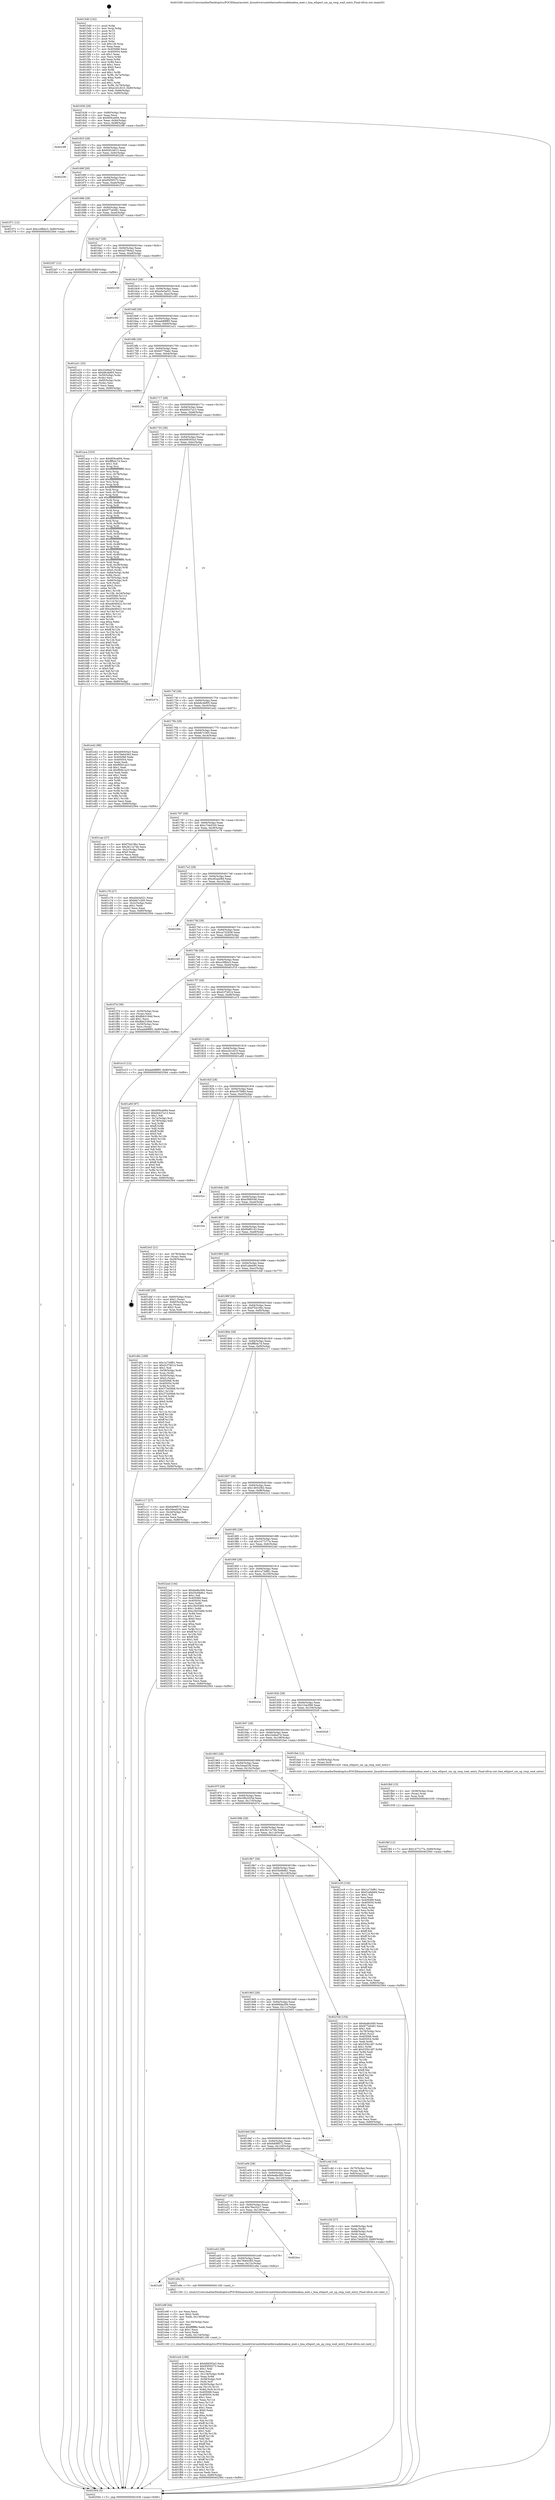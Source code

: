 digraph "0x4015d0" {
  label = "0x4015d0 (/mnt/c/Users/mathe/Desktop/tcc/POCII/binaries/extr_linuxdriversnetethernetbrocadebnabna_enet.c_bna_ethport_sm_up_resp_wait_entry_Final-ollvm.out::main(0))"
  labelloc = "t"
  node[shape=record]

  Entry [label="",width=0.3,height=0.3,shape=circle,fillcolor=black,style=filled]
  "0x401636" [label="{
     0x401636 [29]\l
     | [instrs]\l
     &nbsp;&nbsp;0x401636 \<+3\>: mov -0x80(%rbp),%eax\l
     &nbsp;&nbsp;0x401639 \<+2\>: mov %eax,%ecx\l
     &nbsp;&nbsp;0x40163b \<+6\>: sub $0x859ca694,%ecx\l
     &nbsp;&nbsp;0x401641 \<+6\>: mov %eax,-0x94(%rbp)\l
     &nbsp;&nbsp;0x401647 \<+6\>: mov %ecx,-0x98(%rbp)\l
     &nbsp;&nbsp;0x40164d \<+6\>: je 00000000004023f8 \<main+0xe28\>\l
  }"]
  "0x4023f8" [label="{
     0x4023f8\l
  }", style=dashed]
  "0x401653" [label="{
     0x401653 [28]\l
     | [instrs]\l
     &nbsp;&nbsp;0x401653 \<+5\>: jmp 0000000000401658 \<main+0x88\>\l
     &nbsp;&nbsp;0x401658 \<+6\>: mov -0x94(%rbp),%eax\l
     &nbsp;&nbsp;0x40165e \<+5\>: sub $0x9261b613,%eax\l
     &nbsp;&nbsp;0x401663 \<+6\>: mov %eax,-0x9c(%rbp)\l
     &nbsp;&nbsp;0x401669 \<+6\>: je 000000000040229c \<main+0xccc\>\l
  }"]
  Exit [label="",width=0.3,height=0.3,shape=circle,fillcolor=black,style=filled,peripheries=2]
  "0x40229c" [label="{
     0x40229c\l
  }", style=dashed]
  "0x40166f" [label="{
     0x40166f [28]\l
     | [instrs]\l
     &nbsp;&nbsp;0x40166f \<+5\>: jmp 0000000000401674 \<main+0xa4\>\l
     &nbsp;&nbsp;0x401674 \<+6\>: mov -0x94(%rbp),%eax\l
     &nbsp;&nbsp;0x40167a \<+5\>: sub $0x95f59373,%eax\l
     &nbsp;&nbsp;0x40167f \<+6\>: mov %eax,-0xa0(%rbp)\l
     &nbsp;&nbsp;0x401685 \<+6\>: je 0000000000401f71 \<main+0x9a1\>\l
  }"]
  "0x401fbf" [label="{
     0x401fbf [12]\l
     | [instrs]\l
     &nbsp;&nbsp;0x401fbf \<+7\>: movl $0x1477c77e,-0x80(%rbp)\l
     &nbsp;&nbsp;0x401fc6 \<+5\>: jmp 0000000000402564 \<main+0xf94\>\l
  }"]
  "0x401f71" [label="{
     0x401f71 [12]\l
     | [instrs]\l
     &nbsp;&nbsp;0x401f71 \<+7\>: movl $0xcc0fbbc3,-0x80(%rbp)\l
     &nbsp;&nbsp;0x401f78 \<+5\>: jmp 0000000000402564 \<main+0xf94\>\l
  }"]
  "0x40168b" [label="{
     0x40168b [28]\l
     | [instrs]\l
     &nbsp;&nbsp;0x40168b \<+5\>: jmp 0000000000401690 \<main+0xc0\>\l
     &nbsp;&nbsp;0x401690 \<+6\>: mov -0x94(%rbp),%eax\l
     &nbsp;&nbsp;0x401696 \<+5\>: sub $0x977e0481,%eax\l
     &nbsp;&nbsp;0x40169b \<+6\>: mov %eax,-0xa4(%rbp)\l
     &nbsp;&nbsp;0x4016a1 \<+6\>: je 00000000004023d7 \<main+0xe07\>\l
  }"]
  "0x401fb0" [label="{
     0x401fb0 [15]\l
     | [instrs]\l
     &nbsp;&nbsp;0x401fb0 \<+4\>: mov -0x58(%rbp),%rax\l
     &nbsp;&nbsp;0x401fb4 \<+3\>: mov (%rax),%rax\l
     &nbsp;&nbsp;0x401fb7 \<+3\>: mov %rax,%rdi\l
     &nbsp;&nbsp;0x401fba \<+5\>: call 0000000000401030 \<free@plt\>\l
     | [calls]\l
     &nbsp;&nbsp;0x401030 \{1\} (unknown)\l
  }"]
  "0x4023d7" [label="{
     0x4023d7 [12]\l
     | [instrs]\l
     &nbsp;&nbsp;0x4023d7 \<+7\>: movl $0xf0df5143,-0x80(%rbp)\l
     &nbsp;&nbsp;0x4023de \<+5\>: jmp 0000000000402564 \<main+0xf94\>\l
  }"]
  "0x4016a7" [label="{
     0x4016a7 [28]\l
     | [instrs]\l
     &nbsp;&nbsp;0x4016a7 \<+5\>: jmp 00000000004016ac \<main+0xdc\>\l
     &nbsp;&nbsp;0x4016ac \<+6\>: mov -0x94(%rbp),%eax\l
     &nbsp;&nbsp;0x4016b2 \<+5\>: sub $0xa27f44e2,%eax\l
     &nbsp;&nbsp;0x4016b7 \<+6\>: mov %eax,-0xa8(%rbp)\l
     &nbsp;&nbsp;0x4016bd \<+6\>: je 0000000000402159 \<main+0xb89\>\l
  }"]
  "0x401ecb" [label="{
     0x401ecb [166]\l
     | [instrs]\l
     &nbsp;&nbsp;0x401ecb \<+5\>: mov $0xb69305a3,%ecx\l
     &nbsp;&nbsp;0x401ed0 \<+5\>: mov $0x95f59373,%edx\l
     &nbsp;&nbsp;0x401ed5 \<+3\>: mov $0x1,%dil\l
     &nbsp;&nbsp;0x401ed8 \<+2\>: xor %esi,%esi\l
     &nbsp;&nbsp;0x401eda \<+7\>: mov -0x134(%rbp),%r8d\l
     &nbsp;&nbsp;0x401ee1 \<+4\>: imul %eax,%r8d\l
     &nbsp;&nbsp;0x401ee5 \<+4\>: mov -0x58(%rbp),%r9\l
     &nbsp;&nbsp;0x401ee9 \<+3\>: mov (%r9),%r9\l
     &nbsp;&nbsp;0x401eec \<+4\>: mov -0x50(%rbp),%r10\l
     &nbsp;&nbsp;0x401ef0 \<+3\>: movslq (%r10),%r10\l
     &nbsp;&nbsp;0x401ef3 \<+4\>: mov %r8d,(%r9,%r10,4)\l
     &nbsp;&nbsp;0x401ef7 \<+7\>: mov 0x405068,%eax\l
     &nbsp;&nbsp;0x401efe \<+8\>: mov 0x405054,%r8d\l
     &nbsp;&nbsp;0x401f06 \<+3\>: sub $0x1,%esi\l
     &nbsp;&nbsp;0x401f09 \<+3\>: mov %eax,%r11d\l
     &nbsp;&nbsp;0x401f0c \<+3\>: add %esi,%r11d\l
     &nbsp;&nbsp;0x401f0f \<+4\>: imul %r11d,%eax\l
     &nbsp;&nbsp;0x401f13 \<+3\>: and $0x1,%eax\l
     &nbsp;&nbsp;0x401f16 \<+3\>: cmp $0x0,%eax\l
     &nbsp;&nbsp;0x401f19 \<+3\>: sete %bl\l
     &nbsp;&nbsp;0x401f1c \<+4\>: cmp $0xa,%r8d\l
     &nbsp;&nbsp;0x401f20 \<+4\>: setl %r14b\l
     &nbsp;&nbsp;0x401f24 \<+3\>: mov %bl,%r15b\l
     &nbsp;&nbsp;0x401f27 \<+4\>: xor $0xff,%r15b\l
     &nbsp;&nbsp;0x401f2b \<+3\>: mov %r14b,%r12b\l
     &nbsp;&nbsp;0x401f2e \<+4\>: xor $0xff,%r12b\l
     &nbsp;&nbsp;0x401f32 \<+4\>: xor $0x1,%dil\l
     &nbsp;&nbsp;0x401f36 \<+3\>: mov %r15b,%r13b\l
     &nbsp;&nbsp;0x401f39 \<+4\>: and $0xff,%r13b\l
     &nbsp;&nbsp;0x401f3d \<+3\>: and %dil,%bl\l
     &nbsp;&nbsp;0x401f40 \<+3\>: mov %r12b,%al\l
     &nbsp;&nbsp;0x401f43 \<+2\>: and $0xff,%al\l
     &nbsp;&nbsp;0x401f45 \<+3\>: and %dil,%r14b\l
     &nbsp;&nbsp;0x401f48 \<+3\>: or %bl,%r13b\l
     &nbsp;&nbsp;0x401f4b \<+3\>: or %r14b,%al\l
     &nbsp;&nbsp;0x401f4e \<+3\>: xor %al,%r13b\l
     &nbsp;&nbsp;0x401f51 \<+3\>: or %r12b,%r15b\l
     &nbsp;&nbsp;0x401f54 \<+4\>: xor $0xff,%r15b\l
     &nbsp;&nbsp;0x401f58 \<+4\>: or $0x1,%dil\l
     &nbsp;&nbsp;0x401f5c \<+3\>: and %dil,%r15b\l
     &nbsp;&nbsp;0x401f5f \<+3\>: or %r15b,%r13b\l
     &nbsp;&nbsp;0x401f62 \<+4\>: test $0x1,%r13b\l
     &nbsp;&nbsp;0x401f66 \<+3\>: cmovne %edx,%ecx\l
     &nbsp;&nbsp;0x401f69 \<+3\>: mov %ecx,-0x80(%rbp)\l
     &nbsp;&nbsp;0x401f6c \<+5\>: jmp 0000000000402564 \<main+0xf94\>\l
  }"]
  "0x402159" [label="{
     0x402159\l
  }", style=dashed]
  "0x4016c3" [label="{
     0x4016c3 [28]\l
     | [instrs]\l
     &nbsp;&nbsp;0x4016c3 \<+5\>: jmp 00000000004016c8 \<main+0xf8\>\l
     &nbsp;&nbsp;0x4016c8 \<+6\>: mov -0x94(%rbp),%eax\l
     &nbsp;&nbsp;0x4016ce \<+5\>: sub $0xa5e3a521,%eax\l
     &nbsp;&nbsp;0x4016d3 \<+6\>: mov %eax,-0xac(%rbp)\l
     &nbsp;&nbsp;0x4016d9 \<+6\>: je 0000000000401c93 \<main+0x6c3\>\l
  }"]
  "0x401e9f" [label="{
     0x401e9f [44]\l
     | [instrs]\l
     &nbsp;&nbsp;0x401e9f \<+2\>: xor %ecx,%ecx\l
     &nbsp;&nbsp;0x401ea1 \<+5\>: mov $0x2,%edx\l
     &nbsp;&nbsp;0x401ea6 \<+6\>: mov %edx,-0x130(%rbp)\l
     &nbsp;&nbsp;0x401eac \<+1\>: cltd\l
     &nbsp;&nbsp;0x401ead \<+6\>: mov -0x130(%rbp),%esi\l
     &nbsp;&nbsp;0x401eb3 \<+2\>: idiv %esi\l
     &nbsp;&nbsp;0x401eb5 \<+6\>: imul $0xfffffffe,%edx,%edx\l
     &nbsp;&nbsp;0x401ebb \<+3\>: sub $0x1,%ecx\l
     &nbsp;&nbsp;0x401ebe \<+2\>: sub %ecx,%edx\l
     &nbsp;&nbsp;0x401ec0 \<+6\>: mov %edx,-0x134(%rbp)\l
     &nbsp;&nbsp;0x401ec6 \<+5\>: call 0000000000401160 \<next_i\>\l
     | [calls]\l
     &nbsp;&nbsp;0x401160 \{1\} (/mnt/c/Users/mathe/Desktop/tcc/POCII/binaries/extr_linuxdriversnetethernetbrocadebnabna_enet.c_bna_ethport_sm_up_resp_wait_entry_Final-ollvm.out::next_i)\l
  }"]
  "0x401c93" [label="{
     0x401c93\l
  }", style=dashed]
  "0x4016df" [label="{
     0x4016df [28]\l
     | [instrs]\l
     &nbsp;&nbsp;0x4016df \<+5\>: jmp 00000000004016e4 \<main+0x114\>\l
     &nbsp;&nbsp;0x4016e4 \<+6\>: mov -0x94(%rbp),%eax\l
     &nbsp;&nbsp;0x4016ea \<+5\>: sub $0xaab88f85,%eax\l
     &nbsp;&nbsp;0x4016ef \<+6\>: mov %eax,-0xb0(%rbp)\l
     &nbsp;&nbsp;0x4016f5 \<+6\>: je 0000000000401e21 \<main+0x851\>\l
  }"]
  "0x401a5f" [label="{
     0x401a5f\l
  }", style=dashed]
  "0x401e21" [label="{
     0x401e21 [33]\l
     | [instrs]\l
     &nbsp;&nbsp;0x401e21 \<+5\>: mov $0x22e6a47d,%eax\l
     &nbsp;&nbsp;0x401e26 \<+5\>: mov $0xb8c4bf05,%ecx\l
     &nbsp;&nbsp;0x401e2b \<+4\>: mov -0x50(%rbp),%rdx\l
     &nbsp;&nbsp;0x401e2f \<+2\>: mov (%rdx),%esi\l
     &nbsp;&nbsp;0x401e31 \<+4\>: mov -0x60(%rbp),%rdx\l
     &nbsp;&nbsp;0x401e35 \<+2\>: cmp (%rdx),%esi\l
     &nbsp;&nbsp;0x401e37 \<+3\>: cmovl %ecx,%eax\l
     &nbsp;&nbsp;0x401e3a \<+3\>: mov %eax,-0x80(%rbp)\l
     &nbsp;&nbsp;0x401e3d \<+5\>: jmp 0000000000402564 \<main+0xf94\>\l
  }"]
  "0x4016fb" [label="{
     0x4016fb [28]\l
     | [instrs]\l
     &nbsp;&nbsp;0x4016fb \<+5\>: jmp 0000000000401700 \<main+0x130\>\l
     &nbsp;&nbsp;0x401700 \<+6\>: mov -0x94(%rbp),%eax\l
     &nbsp;&nbsp;0x401706 \<+5\>: sub $0xb0776abc,%eax\l
     &nbsp;&nbsp;0x40170b \<+6\>: mov %eax,-0xb4(%rbp)\l
     &nbsp;&nbsp;0x401711 \<+6\>: je 000000000040218c \<main+0xbbc\>\l
  }"]
  "0x401e9a" [label="{
     0x401e9a [5]\l
     | [instrs]\l
     &nbsp;&nbsp;0x401e9a \<+5\>: call 0000000000401160 \<next_i\>\l
     | [calls]\l
     &nbsp;&nbsp;0x401160 \{1\} (/mnt/c/Users/mathe/Desktop/tcc/POCII/binaries/extr_linuxdriversnetethernetbrocadebnabna_enet.c_bna_ethport_sm_up_resp_wait_entry_Final-ollvm.out::next_i)\l
  }"]
  "0x40218c" [label="{
     0x40218c\l
  }", style=dashed]
  "0x401717" [label="{
     0x401717 [28]\l
     | [instrs]\l
     &nbsp;&nbsp;0x401717 \<+5\>: jmp 000000000040171c \<main+0x14c\>\l
     &nbsp;&nbsp;0x40171c \<+6\>: mov -0x94(%rbp),%eax\l
     &nbsp;&nbsp;0x401722 \<+5\>: sub $0xb6437a13,%eax\l
     &nbsp;&nbsp;0x401727 \<+6\>: mov %eax,-0xb8(%rbp)\l
     &nbsp;&nbsp;0x40172d \<+6\>: je 0000000000401aca \<main+0x4fa\>\l
  }"]
  "0x401a43" [label="{
     0x401a43 [28]\l
     | [instrs]\l
     &nbsp;&nbsp;0x401a43 \<+5\>: jmp 0000000000401a48 \<main+0x478\>\l
     &nbsp;&nbsp;0x401a48 \<+6\>: mov -0x94(%rbp),%eax\l
     &nbsp;&nbsp;0x401a4e \<+5\>: sub $0x79e64383,%eax\l
     &nbsp;&nbsp;0x401a53 \<+6\>: mov %eax,-0x12c(%rbp)\l
     &nbsp;&nbsp;0x401a59 \<+6\>: je 0000000000401e9a \<main+0x8ca\>\l
  }"]
  "0x401aca" [label="{
     0x401aca [333]\l
     | [instrs]\l
     &nbsp;&nbsp;0x401aca \<+5\>: mov $0x859ca694,%eax\l
     &nbsp;&nbsp;0x401acf \<+5\>: mov $0xfffbdc7d,%ecx\l
     &nbsp;&nbsp;0x401ad4 \<+2\>: mov $0x1,%dl\l
     &nbsp;&nbsp;0x401ad6 \<+3\>: mov %rsp,%rsi\l
     &nbsp;&nbsp;0x401ad9 \<+4\>: add $0xfffffffffffffff0,%rsi\l
     &nbsp;&nbsp;0x401add \<+3\>: mov %rsi,%rsp\l
     &nbsp;&nbsp;0x401ae0 \<+4\>: mov %rsi,-0x78(%rbp)\l
     &nbsp;&nbsp;0x401ae4 \<+3\>: mov %rsp,%rsi\l
     &nbsp;&nbsp;0x401ae7 \<+4\>: add $0xfffffffffffffff0,%rsi\l
     &nbsp;&nbsp;0x401aeb \<+3\>: mov %rsi,%rsp\l
     &nbsp;&nbsp;0x401aee \<+3\>: mov %rsp,%rdi\l
     &nbsp;&nbsp;0x401af1 \<+4\>: add $0xfffffffffffffff0,%rdi\l
     &nbsp;&nbsp;0x401af5 \<+3\>: mov %rdi,%rsp\l
     &nbsp;&nbsp;0x401af8 \<+4\>: mov %rdi,-0x70(%rbp)\l
     &nbsp;&nbsp;0x401afc \<+3\>: mov %rsp,%rdi\l
     &nbsp;&nbsp;0x401aff \<+4\>: add $0xfffffffffffffff0,%rdi\l
     &nbsp;&nbsp;0x401b03 \<+3\>: mov %rdi,%rsp\l
     &nbsp;&nbsp;0x401b06 \<+4\>: mov %rdi,-0x68(%rbp)\l
     &nbsp;&nbsp;0x401b0a \<+3\>: mov %rsp,%rdi\l
     &nbsp;&nbsp;0x401b0d \<+4\>: add $0xfffffffffffffff0,%rdi\l
     &nbsp;&nbsp;0x401b11 \<+3\>: mov %rdi,%rsp\l
     &nbsp;&nbsp;0x401b14 \<+4\>: mov %rdi,-0x60(%rbp)\l
     &nbsp;&nbsp;0x401b18 \<+3\>: mov %rsp,%rdi\l
     &nbsp;&nbsp;0x401b1b \<+4\>: add $0xfffffffffffffff0,%rdi\l
     &nbsp;&nbsp;0x401b1f \<+3\>: mov %rdi,%rsp\l
     &nbsp;&nbsp;0x401b22 \<+4\>: mov %rdi,-0x58(%rbp)\l
     &nbsp;&nbsp;0x401b26 \<+3\>: mov %rsp,%rdi\l
     &nbsp;&nbsp;0x401b29 \<+4\>: add $0xfffffffffffffff0,%rdi\l
     &nbsp;&nbsp;0x401b2d \<+3\>: mov %rdi,%rsp\l
     &nbsp;&nbsp;0x401b30 \<+4\>: mov %rdi,-0x50(%rbp)\l
     &nbsp;&nbsp;0x401b34 \<+3\>: mov %rsp,%rdi\l
     &nbsp;&nbsp;0x401b37 \<+4\>: add $0xfffffffffffffff0,%rdi\l
     &nbsp;&nbsp;0x401b3b \<+3\>: mov %rdi,%rsp\l
     &nbsp;&nbsp;0x401b3e \<+4\>: mov %rdi,-0x48(%rbp)\l
     &nbsp;&nbsp;0x401b42 \<+3\>: mov %rsp,%rdi\l
     &nbsp;&nbsp;0x401b45 \<+4\>: add $0xfffffffffffffff0,%rdi\l
     &nbsp;&nbsp;0x401b49 \<+3\>: mov %rdi,%rsp\l
     &nbsp;&nbsp;0x401b4c \<+4\>: mov %rdi,-0x40(%rbp)\l
     &nbsp;&nbsp;0x401b50 \<+3\>: mov %rsp,%rdi\l
     &nbsp;&nbsp;0x401b53 \<+4\>: add $0xfffffffffffffff0,%rdi\l
     &nbsp;&nbsp;0x401b57 \<+3\>: mov %rdi,%rsp\l
     &nbsp;&nbsp;0x401b5a \<+4\>: mov %rdi,-0x38(%rbp)\l
     &nbsp;&nbsp;0x401b5e \<+4\>: mov -0x78(%rbp),%rdi\l
     &nbsp;&nbsp;0x401b62 \<+6\>: movl $0x0,(%rdi)\l
     &nbsp;&nbsp;0x401b68 \<+7\>: mov -0x84(%rbp),%r8d\l
     &nbsp;&nbsp;0x401b6f \<+3\>: mov %r8d,(%rsi)\l
     &nbsp;&nbsp;0x401b72 \<+4\>: mov -0x70(%rbp),%rdi\l
     &nbsp;&nbsp;0x401b76 \<+7\>: mov -0x90(%rbp),%r9\l
     &nbsp;&nbsp;0x401b7d \<+3\>: mov %r9,(%rdi)\l
     &nbsp;&nbsp;0x401b80 \<+3\>: cmpl $0x2,(%rsi)\l
     &nbsp;&nbsp;0x401b83 \<+4\>: setne %r10b\l
     &nbsp;&nbsp;0x401b87 \<+4\>: and $0x1,%r10b\l
     &nbsp;&nbsp;0x401b8b \<+4\>: mov %r10b,-0x2d(%rbp)\l
     &nbsp;&nbsp;0x401b8f \<+8\>: mov 0x405068,%r11d\l
     &nbsp;&nbsp;0x401b97 \<+7\>: mov 0x405054,%ebx\l
     &nbsp;&nbsp;0x401b9e \<+3\>: mov %r11d,%r14d\l
     &nbsp;&nbsp;0x401ba1 \<+7\>: sub $0xade46422,%r14d\l
     &nbsp;&nbsp;0x401ba8 \<+4\>: sub $0x1,%r14d\l
     &nbsp;&nbsp;0x401bac \<+7\>: add $0xade46422,%r14d\l
     &nbsp;&nbsp;0x401bb3 \<+4\>: imul %r14d,%r11d\l
     &nbsp;&nbsp;0x401bb7 \<+4\>: and $0x1,%r11d\l
     &nbsp;&nbsp;0x401bbb \<+4\>: cmp $0x0,%r11d\l
     &nbsp;&nbsp;0x401bbf \<+4\>: sete %r10b\l
     &nbsp;&nbsp;0x401bc3 \<+3\>: cmp $0xa,%ebx\l
     &nbsp;&nbsp;0x401bc6 \<+4\>: setl %r15b\l
     &nbsp;&nbsp;0x401bca \<+3\>: mov %r10b,%r12b\l
     &nbsp;&nbsp;0x401bcd \<+4\>: xor $0xff,%r12b\l
     &nbsp;&nbsp;0x401bd1 \<+3\>: mov %r15b,%r13b\l
     &nbsp;&nbsp;0x401bd4 \<+4\>: xor $0xff,%r13b\l
     &nbsp;&nbsp;0x401bd8 \<+3\>: xor $0x0,%dl\l
     &nbsp;&nbsp;0x401bdb \<+3\>: mov %r12b,%sil\l
     &nbsp;&nbsp;0x401bde \<+4\>: and $0x0,%sil\l
     &nbsp;&nbsp;0x401be2 \<+3\>: and %dl,%r10b\l
     &nbsp;&nbsp;0x401be5 \<+3\>: mov %r13b,%dil\l
     &nbsp;&nbsp;0x401be8 \<+4\>: and $0x0,%dil\l
     &nbsp;&nbsp;0x401bec \<+3\>: and %dl,%r15b\l
     &nbsp;&nbsp;0x401bef \<+3\>: or %r10b,%sil\l
     &nbsp;&nbsp;0x401bf2 \<+3\>: or %r15b,%dil\l
     &nbsp;&nbsp;0x401bf5 \<+3\>: xor %dil,%sil\l
     &nbsp;&nbsp;0x401bf8 \<+3\>: or %r13b,%r12b\l
     &nbsp;&nbsp;0x401bfb \<+4\>: xor $0xff,%r12b\l
     &nbsp;&nbsp;0x401bff \<+3\>: or $0x0,%dl\l
     &nbsp;&nbsp;0x401c02 \<+3\>: and %dl,%r12b\l
     &nbsp;&nbsp;0x401c05 \<+3\>: or %r12b,%sil\l
     &nbsp;&nbsp;0x401c08 \<+4\>: test $0x1,%sil\l
     &nbsp;&nbsp;0x401c0c \<+3\>: cmovne %ecx,%eax\l
     &nbsp;&nbsp;0x401c0f \<+3\>: mov %eax,-0x80(%rbp)\l
     &nbsp;&nbsp;0x401c12 \<+5\>: jmp 0000000000402564 \<main+0xf94\>\l
  }"]
  "0x401733" [label="{
     0x401733 [28]\l
     | [instrs]\l
     &nbsp;&nbsp;0x401733 \<+5\>: jmp 0000000000401738 \<main+0x168\>\l
     &nbsp;&nbsp;0x401738 \<+6\>: mov -0x94(%rbp),%eax\l
     &nbsp;&nbsp;0x40173e \<+5\>: sub $0xb69305a3,%eax\l
     &nbsp;&nbsp;0x401743 \<+6\>: mov %eax,-0xbc(%rbp)\l
     &nbsp;&nbsp;0x401749 \<+6\>: je 0000000000402474 \<main+0xea4\>\l
  }"]
  "0x4024cc" [label="{
     0x4024cc\l
  }", style=dashed]
  "0x402474" [label="{
     0x402474\l
  }", style=dashed]
  "0x40174f" [label="{
     0x40174f [28]\l
     | [instrs]\l
     &nbsp;&nbsp;0x40174f \<+5\>: jmp 0000000000401754 \<main+0x184\>\l
     &nbsp;&nbsp;0x401754 \<+6\>: mov -0x94(%rbp),%eax\l
     &nbsp;&nbsp;0x40175a \<+5\>: sub $0xb8c4bf05,%eax\l
     &nbsp;&nbsp;0x40175f \<+6\>: mov %eax,-0xc0(%rbp)\l
     &nbsp;&nbsp;0x401765 \<+6\>: je 0000000000401e42 \<main+0x872\>\l
  }"]
  "0x401a27" [label="{
     0x401a27 [28]\l
     | [instrs]\l
     &nbsp;&nbsp;0x401a27 \<+5\>: jmp 0000000000401a2c \<main+0x45c\>\l
     &nbsp;&nbsp;0x401a2c \<+6\>: mov -0x94(%rbp),%eax\l
     &nbsp;&nbsp;0x401a32 \<+5\>: sub $0x76ec52c7,%eax\l
     &nbsp;&nbsp;0x401a37 \<+6\>: mov %eax,-0x128(%rbp)\l
     &nbsp;&nbsp;0x401a3d \<+6\>: je 00000000004024cc \<main+0xefc\>\l
  }"]
  "0x401e42" [label="{
     0x401e42 [88]\l
     | [instrs]\l
     &nbsp;&nbsp;0x401e42 \<+5\>: mov $0xb69305a3,%eax\l
     &nbsp;&nbsp;0x401e47 \<+5\>: mov $0x79e64383,%ecx\l
     &nbsp;&nbsp;0x401e4c \<+7\>: mov 0x405068,%edx\l
     &nbsp;&nbsp;0x401e53 \<+7\>: mov 0x405054,%esi\l
     &nbsp;&nbsp;0x401e5a \<+2\>: mov %edx,%edi\l
     &nbsp;&nbsp;0x401e5c \<+6\>: add $0xf60b1a23,%edi\l
     &nbsp;&nbsp;0x401e62 \<+3\>: sub $0x1,%edi\l
     &nbsp;&nbsp;0x401e65 \<+6\>: sub $0xf60b1a23,%edi\l
     &nbsp;&nbsp;0x401e6b \<+3\>: imul %edi,%edx\l
     &nbsp;&nbsp;0x401e6e \<+3\>: and $0x1,%edx\l
     &nbsp;&nbsp;0x401e71 \<+3\>: cmp $0x0,%edx\l
     &nbsp;&nbsp;0x401e74 \<+4\>: sete %r8b\l
     &nbsp;&nbsp;0x401e78 \<+3\>: cmp $0xa,%esi\l
     &nbsp;&nbsp;0x401e7b \<+4\>: setl %r9b\l
     &nbsp;&nbsp;0x401e7f \<+3\>: mov %r8b,%r10b\l
     &nbsp;&nbsp;0x401e82 \<+3\>: and %r9b,%r10b\l
     &nbsp;&nbsp;0x401e85 \<+3\>: xor %r9b,%r8b\l
     &nbsp;&nbsp;0x401e88 \<+3\>: or %r8b,%r10b\l
     &nbsp;&nbsp;0x401e8b \<+4\>: test $0x1,%r10b\l
     &nbsp;&nbsp;0x401e8f \<+3\>: cmovne %ecx,%eax\l
     &nbsp;&nbsp;0x401e92 \<+3\>: mov %eax,-0x80(%rbp)\l
     &nbsp;&nbsp;0x401e95 \<+5\>: jmp 0000000000402564 \<main+0xf94\>\l
  }"]
  "0x40176b" [label="{
     0x40176b [28]\l
     | [instrs]\l
     &nbsp;&nbsp;0x40176b \<+5\>: jmp 0000000000401770 \<main+0x1a0\>\l
     &nbsp;&nbsp;0x401770 \<+6\>: mov -0x94(%rbp),%eax\l
     &nbsp;&nbsp;0x401776 \<+5\>: sub $0xbfe7c265,%eax\l
     &nbsp;&nbsp;0x40177b \<+6\>: mov %eax,-0xc4(%rbp)\l
     &nbsp;&nbsp;0x401781 \<+6\>: je 0000000000401cae \<main+0x6de\>\l
  }"]
  "0x402553" [label="{
     0x402553\l
  }", style=dashed]
  "0x401cae" [label="{
     0x401cae [27]\l
     | [instrs]\l
     &nbsp;&nbsp;0x401cae \<+5\>: mov $0xf7b419bc,%eax\l
     &nbsp;&nbsp;0x401cb3 \<+5\>: mov $0x3b11e74b,%ecx\l
     &nbsp;&nbsp;0x401cb8 \<+3\>: mov -0x2c(%rbp),%edx\l
     &nbsp;&nbsp;0x401cbb \<+3\>: cmp $0x0,%edx\l
     &nbsp;&nbsp;0x401cbe \<+3\>: cmove %ecx,%eax\l
     &nbsp;&nbsp;0x401cc1 \<+3\>: mov %eax,-0x80(%rbp)\l
     &nbsp;&nbsp;0x401cc4 \<+5\>: jmp 0000000000402564 \<main+0xf94\>\l
  }"]
  "0x401787" [label="{
     0x401787 [28]\l
     | [instrs]\l
     &nbsp;&nbsp;0x401787 \<+5\>: jmp 000000000040178c \<main+0x1bc\>\l
     &nbsp;&nbsp;0x40178c \<+6\>: mov -0x94(%rbp),%eax\l
     &nbsp;&nbsp;0x401792 \<+5\>: sub $0xc744d320,%eax\l
     &nbsp;&nbsp;0x401797 \<+6\>: mov %eax,-0xc8(%rbp)\l
     &nbsp;&nbsp;0x40179d \<+6\>: je 0000000000401c78 \<main+0x6a8\>\l
  }"]
  "0x401d6c" [label="{
     0x401d6c [169]\l
     | [instrs]\l
     &nbsp;&nbsp;0x401d6c \<+5\>: mov $0x1a73df61,%ecx\l
     &nbsp;&nbsp;0x401d71 \<+5\>: mov $0xd1f74014,%edx\l
     &nbsp;&nbsp;0x401d76 \<+3\>: mov $0x1,%sil\l
     &nbsp;&nbsp;0x401d79 \<+4\>: mov -0x58(%rbp),%rdi\l
     &nbsp;&nbsp;0x401d7d \<+3\>: mov %rax,(%rdi)\l
     &nbsp;&nbsp;0x401d80 \<+4\>: mov -0x50(%rbp),%rax\l
     &nbsp;&nbsp;0x401d84 \<+6\>: movl $0x0,(%rax)\l
     &nbsp;&nbsp;0x401d8a \<+8\>: mov 0x405068,%r8d\l
     &nbsp;&nbsp;0x401d92 \<+8\>: mov 0x405054,%r9d\l
     &nbsp;&nbsp;0x401d9a \<+3\>: mov %r8d,%r10d\l
     &nbsp;&nbsp;0x401d9d \<+7\>: sub $0x373a56b8,%r10d\l
     &nbsp;&nbsp;0x401da4 \<+4\>: sub $0x1,%r10d\l
     &nbsp;&nbsp;0x401da8 \<+7\>: add $0x373a56b8,%r10d\l
     &nbsp;&nbsp;0x401daf \<+4\>: imul %r10d,%r8d\l
     &nbsp;&nbsp;0x401db3 \<+4\>: and $0x1,%r8d\l
     &nbsp;&nbsp;0x401db7 \<+4\>: cmp $0x0,%r8d\l
     &nbsp;&nbsp;0x401dbb \<+4\>: sete %r11b\l
     &nbsp;&nbsp;0x401dbf \<+4\>: cmp $0xa,%r9d\l
     &nbsp;&nbsp;0x401dc3 \<+3\>: setl %bl\l
     &nbsp;&nbsp;0x401dc6 \<+3\>: mov %r11b,%r14b\l
     &nbsp;&nbsp;0x401dc9 \<+4\>: xor $0xff,%r14b\l
     &nbsp;&nbsp;0x401dcd \<+3\>: mov %bl,%r15b\l
     &nbsp;&nbsp;0x401dd0 \<+4\>: xor $0xff,%r15b\l
     &nbsp;&nbsp;0x401dd4 \<+4\>: xor $0x0,%sil\l
     &nbsp;&nbsp;0x401dd8 \<+3\>: mov %r14b,%r12b\l
     &nbsp;&nbsp;0x401ddb \<+4\>: and $0x0,%r12b\l
     &nbsp;&nbsp;0x401ddf \<+3\>: and %sil,%r11b\l
     &nbsp;&nbsp;0x401de2 \<+3\>: mov %r15b,%r13b\l
     &nbsp;&nbsp;0x401de5 \<+4\>: and $0x0,%r13b\l
     &nbsp;&nbsp;0x401de9 \<+3\>: and %sil,%bl\l
     &nbsp;&nbsp;0x401dec \<+3\>: or %r11b,%r12b\l
     &nbsp;&nbsp;0x401def \<+3\>: or %bl,%r13b\l
     &nbsp;&nbsp;0x401df2 \<+3\>: xor %r13b,%r12b\l
     &nbsp;&nbsp;0x401df5 \<+3\>: or %r15b,%r14b\l
     &nbsp;&nbsp;0x401df8 \<+4\>: xor $0xff,%r14b\l
     &nbsp;&nbsp;0x401dfc \<+4\>: or $0x0,%sil\l
     &nbsp;&nbsp;0x401e00 \<+3\>: and %sil,%r14b\l
     &nbsp;&nbsp;0x401e03 \<+3\>: or %r14b,%r12b\l
     &nbsp;&nbsp;0x401e06 \<+4\>: test $0x1,%r12b\l
     &nbsp;&nbsp;0x401e0a \<+3\>: cmovne %edx,%ecx\l
     &nbsp;&nbsp;0x401e0d \<+3\>: mov %ecx,-0x80(%rbp)\l
     &nbsp;&nbsp;0x401e10 \<+5\>: jmp 0000000000402564 \<main+0xf94\>\l
  }"]
  "0x401c78" [label="{
     0x401c78 [27]\l
     | [instrs]\l
     &nbsp;&nbsp;0x401c78 \<+5\>: mov $0xa5e3a521,%eax\l
     &nbsp;&nbsp;0x401c7d \<+5\>: mov $0xbfe7c265,%ecx\l
     &nbsp;&nbsp;0x401c82 \<+3\>: mov -0x2c(%rbp),%edx\l
     &nbsp;&nbsp;0x401c85 \<+3\>: cmp $0x1,%edx\l
     &nbsp;&nbsp;0x401c88 \<+3\>: cmovl %ecx,%eax\l
     &nbsp;&nbsp;0x401c8b \<+3\>: mov %eax,-0x80(%rbp)\l
     &nbsp;&nbsp;0x401c8e \<+5\>: jmp 0000000000402564 \<main+0xf94\>\l
  }"]
  "0x4017a3" [label="{
     0x4017a3 [28]\l
     | [instrs]\l
     &nbsp;&nbsp;0x4017a3 \<+5\>: jmp 00000000004017a8 \<main+0x1d8\>\l
     &nbsp;&nbsp;0x4017a8 \<+6\>: mov -0x94(%rbp),%eax\l
     &nbsp;&nbsp;0x4017ae \<+5\>: sub $0xc82aa08d,%eax\l
     &nbsp;&nbsp;0x4017b3 \<+6\>: mov %eax,-0xcc(%rbp)\l
     &nbsp;&nbsp;0x4017b9 \<+6\>: je 0000000000402284 \<main+0xcb4\>\l
  }"]
  "0x401c5d" [label="{
     0x401c5d [27]\l
     | [instrs]\l
     &nbsp;&nbsp;0x401c5d \<+4\>: mov -0x68(%rbp),%rdi\l
     &nbsp;&nbsp;0x401c61 \<+2\>: mov %eax,(%rdi)\l
     &nbsp;&nbsp;0x401c63 \<+4\>: mov -0x68(%rbp),%rdi\l
     &nbsp;&nbsp;0x401c67 \<+2\>: mov (%rdi),%eax\l
     &nbsp;&nbsp;0x401c69 \<+3\>: mov %eax,-0x2c(%rbp)\l
     &nbsp;&nbsp;0x401c6c \<+7\>: movl $0xc744d320,-0x80(%rbp)\l
     &nbsp;&nbsp;0x401c73 \<+5\>: jmp 0000000000402564 \<main+0xf94\>\l
  }"]
  "0x402284" [label="{
     0x402284\l
  }", style=dashed]
  "0x4017bf" [label="{
     0x4017bf [28]\l
     | [instrs]\l
     &nbsp;&nbsp;0x4017bf \<+5\>: jmp 00000000004017c4 \<main+0x1f4\>\l
     &nbsp;&nbsp;0x4017c4 \<+6\>: mov -0x94(%rbp),%eax\l
     &nbsp;&nbsp;0x4017ca \<+5\>: sub $0xca742638,%eax\l
     &nbsp;&nbsp;0x4017cf \<+6\>: mov %eax,-0xd0(%rbp)\l
     &nbsp;&nbsp;0x4017d5 \<+6\>: je 0000000000402165 \<main+0xb95\>\l
  }"]
  "0x401a0b" [label="{
     0x401a0b [28]\l
     | [instrs]\l
     &nbsp;&nbsp;0x401a0b \<+5\>: jmp 0000000000401a10 \<main+0x440\>\l
     &nbsp;&nbsp;0x401a10 \<+6\>: mov -0x94(%rbp),%eax\l
     &nbsp;&nbsp;0x401a16 \<+5\>: sub $0x6edbc000,%eax\l
     &nbsp;&nbsp;0x401a1b \<+6\>: mov %eax,-0x124(%rbp)\l
     &nbsp;&nbsp;0x401a21 \<+6\>: je 0000000000402553 \<main+0xf83\>\l
  }"]
  "0x402165" [label="{
     0x402165\l
  }", style=dashed]
  "0x4017db" [label="{
     0x4017db [28]\l
     | [instrs]\l
     &nbsp;&nbsp;0x4017db \<+5\>: jmp 00000000004017e0 \<main+0x210\>\l
     &nbsp;&nbsp;0x4017e0 \<+6\>: mov -0x94(%rbp),%eax\l
     &nbsp;&nbsp;0x4017e6 \<+5\>: sub $0xcc0fbbc3,%eax\l
     &nbsp;&nbsp;0x4017eb \<+6\>: mov %eax,-0xd4(%rbp)\l
     &nbsp;&nbsp;0x4017f1 \<+6\>: je 0000000000401f7d \<main+0x9ad\>\l
  }"]
  "0x401c4d" [label="{
     0x401c4d [16]\l
     | [instrs]\l
     &nbsp;&nbsp;0x401c4d \<+4\>: mov -0x70(%rbp),%rax\l
     &nbsp;&nbsp;0x401c51 \<+3\>: mov (%rax),%rax\l
     &nbsp;&nbsp;0x401c54 \<+4\>: mov 0x8(%rax),%rdi\l
     &nbsp;&nbsp;0x401c58 \<+5\>: call 0000000000401060 \<atoi@plt\>\l
     | [calls]\l
     &nbsp;&nbsp;0x401060 \{1\} (unknown)\l
  }"]
  "0x401f7d" [label="{
     0x401f7d [39]\l
     | [instrs]\l
     &nbsp;&nbsp;0x401f7d \<+4\>: mov -0x50(%rbp),%rax\l
     &nbsp;&nbsp;0x401f81 \<+2\>: mov (%rax),%ecx\l
     &nbsp;&nbsp;0x401f83 \<+6\>: add $0x8bb3184d,%ecx\l
     &nbsp;&nbsp;0x401f89 \<+3\>: add $0x1,%ecx\l
     &nbsp;&nbsp;0x401f8c \<+6\>: sub $0x8bb3184d,%ecx\l
     &nbsp;&nbsp;0x401f92 \<+4\>: mov -0x50(%rbp),%rax\l
     &nbsp;&nbsp;0x401f96 \<+2\>: mov %ecx,(%rax)\l
     &nbsp;&nbsp;0x401f98 \<+7\>: movl $0xaab88f85,-0x80(%rbp)\l
     &nbsp;&nbsp;0x401f9f \<+5\>: jmp 0000000000402564 \<main+0xf94\>\l
  }"]
  "0x4017f7" [label="{
     0x4017f7 [28]\l
     | [instrs]\l
     &nbsp;&nbsp;0x4017f7 \<+5\>: jmp 00000000004017fc \<main+0x22c\>\l
     &nbsp;&nbsp;0x4017fc \<+6\>: mov -0x94(%rbp),%eax\l
     &nbsp;&nbsp;0x401802 \<+5\>: sub $0xd1f74014,%eax\l
     &nbsp;&nbsp;0x401807 \<+6\>: mov %eax,-0xd8(%rbp)\l
     &nbsp;&nbsp;0x40180d \<+6\>: je 0000000000401e15 \<main+0x845\>\l
  }"]
  "0x4019ef" [label="{
     0x4019ef [28]\l
     | [instrs]\l
     &nbsp;&nbsp;0x4019ef \<+5\>: jmp 00000000004019f4 \<main+0x424\>\l
     &nbsp;&nbsp;0x4019f4 \<+6\>: mov -0x94(%rbp),%eax\l
     &nbsp;&nbsp;0x4019fa \<+5\>: sub $0x6d08f572,%eax\l
     &nbsp;&nbsp;0x4019ff \<+6\>: mov %eax,-0x120(%rbp)\l
     &nbsp;&nbsp;0x401a05 \<+6\>: je 0000000000401c4d \<main+0x67d\>\l
  }"]
  "0x401e15" [label="{
     0x401e15 [12]\l
     | [instrs]\l
     &nbsp;&nbsp;0x401e15 \<+7\>: movl $0xaab88f85,-0x80(%rbp)\l
     &nbsp;&nbsp;0x401e1c \<+5\>: jmp 0000000000402564 \<main+0xf94\>\l
  }"]
  "0x401813" [label="{
     0x401813 [28]\l
     | [instrs]\l
     &nbsp;&nbsp;0x401813 \<+5\>: jmp 0000000000401818 \<main+0x248\>\l
     &nbsp;&nbsp;0x401818 \<+6\>: mov -0x94(%rbp),%eax\l
     &nbsp;&nbsp;0x40181e \<+5\>: sub $0xe2d1c610,%eax\l
     &nbsp;&nbsp;0x401823 \<+6\>: mov %eax,-0xdc(%rbp)\l
     &nbsp;&nbsp;0x401829 \<+6\>: je 0000000000401a69 \<main+0x499\>\l
  }"]
  "0x402005" [label="{
     0x402005\l
  }", style=dashed]
  "0x401a69" [label="{
     0x401a69 [97]\l
     | [instrs]\l
     &nbsp;&nbsp;0x401a69 \<+5\>: mov $0x859ca694,%eax\l
     &nbsp;&nbsp;0x401a6e \<+5\>: mov $0xb6437a13,%ecx\l
     &nbsp;&nbsp;0x401a73 \<+2\>: mov $0x1,%dl\l
     &nbsp;&nbsp;0x401a75 \<+4\>: mov -0x7a(%rbp),%sil\l
     &nbsp;&nbsp;0x401a79 \<+4\>: mov -0x79(%rbp),%dil\l
     &nbsp;&nbsp;0x401a7d \<+3\>: mov %sil,%r8b\l
     &nbsp;&nbsp;0x401a80 \<+4\>: xor $0xff,%r8b\l
     &nbsp;&nbsp;0x401a84 \<+3\>: mov %dil,%r9b\l
     &nbsp;&nbsp;0x401a87 \<+4\>: xor $0xff,%r9b\l
     &nbsp;&nbsp;0x401a8b \<+3\>: xor $0x0,%dl\l
     &nbsp;&nbsp;0x401a8e \<+3\>: mov %r8b,%r10b\l
     &nbsp;&nbsp;0x401a91 \<+4\>: and $0x0,%r10b\l
     &nbsp;&nbsp;0x401a95 \<+3\>: and %dl,%sil\l
     &nbsp;&nbsp;0x401a98 \<+3\>: mov %r9b,%r11b\l
     &nbsp;&nbsp;0x401a9b \<+4\>: and $0x0,%r11b\l
     &nbsp;&nbsp;0x401a9f \<+3\>: and %dl,%dil\l
     &nbsp;&nbsp;0x401aa2 \<+3\>: or %sil,%r10b\l
     &nbsp;&nbsp;0x401aa5 \<+3\>: or %dil,%r11b\l
     &nbsp;&nbsp;0x401aa8 \<+3\>: xor %r11b,%r10b\l
     &nbsp;&nbsp;0x401aab \<+3\>: or %r9b,%r8b\l
     &nbsp;&nbsp;0x401aae \<+4\>: xor $0xff,%r8b\l
     &nbsp;&nbsp;0x401ab2 \<+3\>: or $0x0,%dl\l
     &nbsp;&nbsp;0x401ab5 \<+3\>: and %dl,%r8b\l
     &nbsp;&nbsp;0x401ab8 \<+3\>: or %r8b,%r10b\l
     &nbsp;&nbsp;0x401abb \<+4\>: test $0x1,%r10b\l
     &nbsp;&nbsp;0x401abf \<+3\>: cmovne %ecx,%eax\l
     &nbsp;&nbsp;0x401ac2 \<+3\>: mov %eax,-0x80(%rbp)\l
     &nbsp;&nbsp;0x401ac5 \<+5\>: jmp 0000000000402564 \<main+0xf94\>\l
  }"]
  "0x40182f" [label="{
     0x40182f [28]\l
     | [instrs]\l
     &nbsp;&nbsp;0x40182f \<+5\>: jmp 0000000000401834 \<main+0x264\>\l
     &nbsp;&nbsp;0x401834 \<+6\>: mov -0x94(%rbp),%eax\l
     &nbsp;&nbsp;0x40183a \<+5\>: sub $0xe307fd84,%eax\l
     &nbsp;&nbsp;0x40183f \<+6\>: mov %eax,-0xe0(%rbp)\l
     &nbsp;&nbsp;0x401845 \<+6\>: je 000000000040252c \<main+0xf5c\>\l
  }"]
  "0x402564" [label="{
     0x402564 [5]\l
     | [instrs]\l
     &nbsp;&nbsp;0x402564 \<+5\>: jmp 0000000000401636 \<main+0x66\>\l
  }"]
  "0x4015d0" [label="{
     0x4015d0 [102]\l
     | [instrs]\l
     &nbsp;&nbsp;0x4015d0 \<+1\>: push %rbp\l
     &nbsp;&nbsp;0x4015d1 \<+3\>: mov %rsp,%rbp\l
     &nbsp;&nbsp;0x4015d4 \<+2\>: push %r15\l
     &nbsp;&nbsp;0x4015d6 \<+2\>: push %r14\l
     &nbsp;&nbsp;0x4015d8 \<+2\>: push %r13\l
     &nbsp;&nbsp;0x4015da \<+2\>: push %r12\l
     &nbsp;&nbsp;0x4015dc \<+1\>: push %rbx\l
     &nbsp;&nbsp;0x4015dd \<+7\>: sub $0x128,%rsp\l
     &nbsp;&nbsp;0x4015e4 \<+2\>: xor %eax,%eax\l
     &nbsp;&nbsp;0x4015e6 \<+7\>: mov 0x405068,%ecx\l
     &nbsp;&nbsp;0x4015ed \<+7\>: mov 0x405054,%edx\l
     &nbsp;&nbsp;0x4015f4 \<+3\>: sub $0x1,%eax\l
     &nbsp;&nbsp;0x4015f7 \<+3\>: mov %ecx,%r8d\l
     &nbsp;&nbsp;0x4015fa \<+3\>: add %eax,%r8d\l
     &nbsp;&nbsp;0x4015fd \<+4\>: imul %r8d,%ecx\l
     &nbsp;&nbsp;0x401601 \<+3\>: and $0x1,%ecx\l
     &nbsp;&nbsp;0x401604 \<+3\>: cmp $0x0,%ecx\l
     &nbsp;&nbsp;0x401607 \<+4\>: sete %r9b\l
     &nbsp;&nbsp;0x40160b \<+4\>: and $0x1,%r9b\l
     &nbsp;&nbsp;0x40160f \<+4\>: mov %r9b,-0x7a(%rbp)\l
     &nbsp;&nbsp;0x401613 \<+3\>: cmp $0xa,%edx\l
     &nbsp;&nbsp;0x401616 \<+4\>: setl %r9b\l
     &nbsp;&nbsp;0x40161a \<+4\>: and $0x1,%r9b\l
     &nbsp;&nbsp;0x40161e \<+4\>: mov %r9b,-0x79(%rbp)\l
     &nbsp;&nbsp;0x401622 \<+7\>: movl $0xe2d1c610,-0x80(%rbp)\l
     &nbsp;&nbsp;0x401629 \<+6\>: mov %edi,-0x84(%rbp)\l
     &nbsp;&nbsp;0x40162f \<+7\>: mov %rsi,-0x90(%rbp)\l
  }"]
  "0x4019d3" [label="{
     0x4019d3 [28]\l
     | [instrs]\l
     &nbsp;&nbsp;0x4019d3 \<+5\>: jmp 00000000004019d8 \<main+0x408\>\l
     &nbsp;&nbsp;0x4019d8 \<+6\>: mov -0x94(%rbp),%eax\l
     &nbsp;&nbsp;0x4019de \<+5\>: sub $0x666da30b,%eax\l
     &nbsp;&nbsp;0x4019e3 \<+6\>: mov %eax,-0x11c(%rbp)\l
     &nbsp;&nbsp;0x4019e9 \<+6\>: je 0000000000402005 \<main+0xa35\>\l
  }"]
  "0x40233d" [label="{
     0x40233d [154]\l
     | [instrs]\l
     &nbsp;&nbsp;0x40233d \<+5\>: mov $0x6edbc000,%eax\l
     &nbsp;&nbsp;0x402342 \<+5\>: mov $0x977e0481,%ecx\l
     &nbsp;&nbsp;0x402347 \<+2\>: mov $0x1,%dl\l
     &nbsp;&nbsp;0x402349 \<+4\>: mov -0x78(%rbp),%rsi\l
     &nbsp;&nbsp;0x40234d \<+6\>: movl $0x0,(%rsi)\l
     &nbsp;&nbsp;0x402353 \<+7\>: mov 0x405068,%edi\l
     &nbsp;&nbsp;0x40235a \<+8\>: mov 0x405054,%r8d\l
     &nbsp;&nbsp;0x402362 \<+3\>: mov %edi,%r9d\l
     &nbsp;&nbsp;0x402365 \<+7\>: sub $0x535b1df7,%r9d\l
     &nbsp;&nbsp;0x40236c \<+4\>: sub $0x1,%r9d\l
     &nbsp;&nbsp;0x402370 \<+7\>: add $0x535b1df7,%r9d\l
     &nbsp;&nbsp;0x402377 \<+4\>: imul %r9d,%edi\l
     &nbsp;&nbsp;0x40237b \<+3\>: and $0x1,%edi\l
     &nbsp;&nbsp;0x40237e \<+3\>: cmp $0x0,%edi\l
     &nbsp;&nbsp;0x402381 \<+4\>: sete %r10b\l
     &nbsp;&nbsp;0x402385 \<+4\>: cmp $0xa,%r8d\l
     &nbsp;&nbsp;0x402389 \<+4\>: setl %r11b\l
     &nbsp;&nbsp;0x40238d \<+3\>: mov %r10b,%bl\l
     &nbsp;&nbsp;0x402390 \<+3\>: xor $0xff,%bl\l
     &nbsp;&nbsp;0x402393 \<+3\>: mov %r11b,%r14b\l
     &nbsp;&nbsp;0x402396 \<+4\>: xor $0xff,%r14b\l
     &nbsp;&nbsp;0x40239a \<+3\>: xor $0x1,%dl\l
     &nbsp;&nbsp;0x40239d \<+3\>: mov %bl,%r15b\l
     &nbsp;&nbsp;0x4023a0 \<+4\>: and $0xff,%r15b\l
     &nbsp;&nbsp;0x4023a4 \<+3\>: and %dl,%r10b\l
     &nbsp;&nbsp;0x4023a7 \<+3\>: mov %r14b,%r12b\l
     &nbsp;&nbsp;0x4023aa \<+4\>: and $0xff,%r12b\l
     &nbsp;&nbsp;0x4023ae \<+3\>: and %dl,%r11b\l
     &nbsp;&nbsp;0x4023b1 \<+3\>: or %r10b,%r15b\l
     &nbsp;&nbsp;0x4023b4 \<+3\>: or %r11b,%r12b\l
     &nbsp;&nbsp;0x4023b7 \<+3\>: xor %r12b,%r15b\l
     &nbsp;&nbsp;0x4023ba \<+3\>: or %r14b,%bl\l
     &nbsp;&nbsp;0x4023bd \<+3\>: xor $0xff,%bl\l
     &nbsp;&nbsp;0x4023c0 \<+3\>: or $0x1,%dl\l
     &nbsp;&nbsp;0x4023c3 \<+2\>: and %dl,%bl\l
     &nbsp;&nbsp;0x4023c5 \<+3\>: or %bl,%r15b\l
     &nbsp;&nbsp;0x4023c8 \<+4\>: test $0x1,%r15b\l
     &nbsp;&nbsp;0x4023cc \<+3\>: cmovne %ecx,%eax\l
     &nbsp;&nbsp;0x4023cf \<+3\>: mov %eax,-0x80(%rbp)\l
     &nbsp;&nbsp;0x4023d2 \<+5\>: jmp 0000000000402564 \<main+0xf94\>\l
  }"]
  "0x40252c" [label="{
     0x40252c\l
  }", style=dashed]
  "0x40184b" [label="{
     0x40184b [28]\l
     | [instrs]\l
     &nbsp;&nbsp;0x40184b \<+5\>: jmp 0000000000401850 \<main+0x280\>\l
     &nbsp;&nbsp;0x401850 \<+6\>: mov -0x94(%rbp),%eax\l
     &nbsp;&nbsp;0x401856 \<+5\>: sub $0xe56f0546,%eax\l
     &nbsp;&nbsp;0x40185b \<+6\>: mov %eax,-0xe4(%rbp)\l
     &nbsp;&nbsp;0x401861 \<+6\>: je 0000000000401fcb \<main+0x9fb\>\l
  }"]
  "0x4019b7" [label="{
     0x4019b7 [28]\l
     | [instrs]\l
     &nbsp;&nbsp;0x4019b7 \<+5\>: jmp 00000000004019bc \<main+0x3ec\>\l
     &nbsp;&nbsp;0x4019bc \<+6\>: mov -0x94(%rbp),%eax\l
     &nbsp;&nbsp;0x4019c2 \<+5\>: sub $0x55e0b6b1,%eax\l
     &nbsp;&nbsp;0x4019c7 \<+6\>: mov %eax,-0x118(%rbp)\l
     &nbsp;&nbsp;0x4019cd \<+6\>: je 000000000040233d \<main+0xd6d\>\l
  }"]
  "0x401fcb" [label="{
     0x401fcb\l
  }", style=dashed]
  "0x401867" [label="{
     0x401867 [28]\l
     | [instrs]\l
     &nbsp;&nbsp;0x401867 \<+5\>: jmp 000000000040186c \<main+0x29c\>\l
     &nbsp;&nbsp;0x40186c \<+6\>: mov -0x94(%rbp),%eax\l
     &nbsp;&nbsp;0x401872 \<+5\>: sub $0xf0df5143,%eax\l
     &nbsp;&nbsp;0x401877 \<+6\>: mov %eax,-0xe8(%rbp)\l
     &nbsp;&nbsp;0x40187d \<+6\>: je 00000000004023e3 \<main+0xe13\>\l
  }"]
  "0x401cc9" [label="{
     0x401cc9 [134]\l
     | [instrs]\l
     &nbsp;&nbsp;0x401cc9 \<+5\>: mov $0x1a73df61,%eax\l
     &nbsp;&nbsp;0x401cce \<+5\>: mov $0xf1a8eb94,%ecx\l
     &nbsp;&nbsp;0x401cd3 \<+2\>: mov $0x1,%dl\l
     &nbsp;&nbsp;0x401cd5 \<+2\>: xor %esi,%esi\l
     &nbsp;&nbsp;0x401cd7 \<+7\>: mov 0x405068,%edi\l
     &nbsp;&nbsp;0x401cde \<+8\>: mov 0x405054,%r8d\l
     &nbsp;&nbsp;0x401ce6 \<+3\>: sub $0x1,%esi\l
     &nbsp;&nbsp;0x401ce9 \<+3\>: mov %edi,%r9d\l
     &nbsp;&nbsp;0x401cec \<+3\>: add %esi,%r9d\l
     &nbsp;&nbsp;0x401cef \<+4\>: imul %r9d,%edi\l
     &nbsp;&nbsp;0x401cf3 \<+3\>: and $0x1,%edi\l
     &nbsp;&nbsp;0x401cf6 \<+3\>: cmp $0x0,%edi\l
     &nbsp;&nbsp;0x401cf9 \<+4\>: sete %r10b\l
     &nbsp;&nbsp;0x401cfd \<+4\>: cmp $0xa,%r8d\l
     &nbsp;&nbsp;0x401d01 \<+4\>: setl %r11b\l
     &nbsp;&nbsp;0x401d05 \<+3\>: mov %r10b,%bl\l
     &nbsp;&nbsp;0x401d08 \<+3\>: xor $0xff,%bl\l
     &nbsp;&nbsp;0x401d0b \<+3\>: mov %r11b,%r14b\l
     &nbsp;&nbsp;0x401d0e \<+4\>: xor $0xff,%r14b\l
     &nbsp;&nbsp;0x401d12 \<+3\>: xor $0x1,%dl\l
     &nbsp;&nbsp;0x401d15 \<+3\>: mov %bl,%r15b\l
     &nbsp;&nbsp;0x401d18 \<+4\>: and $0xff,%r15b\l
     &nbsp;&nbsp;0x401d1c \<+3\>: and %dl,%r10b\l
     &nbsp;&nbsp;0x401d1f \<+3\>: mov %r14b,%r12b\l
     &nbsp;&nbsp;0x401d22 \<+4\>: and $0xff,%r12b\l
     &nbsp;&nbsp;0x401d26 \<+3\>: and %dl,%r11b\l
     &nbsp;&nbsp;0x401d29 \<+3\>: or %r10b,%r15b\l
     &nbsp;&nbsp;0x401d2c \<+3\>: or %r11b,%r12b\l
     &nbsp;&nbsp;0x401d2f \<+3\>: xor %r12b,%r15b\l
     &nbsp;&nbsp;0x401d32 \<+3\>: or %r14b,%bl\l
     &nbsp;&nbsp;0x401d35 \<+3\>: xor $0xff,%bl\l
     &nbsp;&nbsp;0x401d38 \<+3\>: or $0x1,%dl\l
     &nbsp;&nbsp;0x401d3b \<+2\>: and %dl,%bl\l
     &nbsp;&nbsp;0x401d3d \<+3\>: or %bl,%r15b\l
     &nbsp;&nbsp;0x401d40 \<+4\>: test $0x1,%r15b\l
     &nbsp;&nbsp;0x401d44 \<+3\>: cmovne %ecx,%eax\l
     &nbsp;&nbsp;0x401d47 \<+3\>: mov %eax,-0x80(%rbp)\l
     &nbsp;&nbsp;0x401d4a \<+5\>: jmp 0000000000402564 \<main+0xf94\>\l
  }"]
  "0x4023e3" [label="{
     0x4023e3 [21]\l
     | [instrs]\l
     &nbsp;&nbsp;0x4023e3 \<+4\>: mov -0x78(%rbp),%rax\l
     &nbsp;&nbsp;0x4023e7 \<+2\>: mov (%rax),%eax\l
     &nbsp;&nbsp;0x4023e9 \<+4\>: lea -0x28(%rbp),%rsp\l
     &nbsp;&nbsp;0x4023ed \<+1\>: pop %rbx\l
     &nbsp;&nbsp;0x4023ee \<+2\>: pop %r12\l
     &nbsp;&nbsp;0x4023f0 \<+2\>: pop %r13\l
     &nbsp;&nbsp;0x4023f2 \<+2\>: pop %r14\l
     &nbsp;&nbsp;0x4023f4 \<+2\>: pop %r15\l
     &nbsp;&nbsp;0x4023f6 \<+1\>: pop %rbp\l
     &nbsp;&nbsp;0x4023f7 \<+1\>: ret\l
  }"]
  "0x401883" [label="{
     0x401883 [28]\l
     | [instrs]\l
     &nbsp;&nbsp;0x401883 \<+5\>: jmp 0000000000401888 \<main+0x2b8\>\l
     &nbsp;&nbsp;0x401888 \<+6\>: mov -0x94(%rbp),%eax\l
     &nbsp;&nbsp;0x40188e \<+5\>: sub $0xf1a8eb94,%eax\l
     &nbsp;&nbsp;0x401893 \<+6\>: mov %eax,-0xec(%rbp)\l
     &nbsp;&nbsp;0x401899 \<+6\>: je 0000000000401d4f \<main+0x77f\>\l
  }"]
  "0x40199b" [label="{
     0x40199b [28]\l
     | [instrs]\l
     &nbsp;&nbsp;0x40199b \<+5\>: jmp 00000000004019a0 \<main+0x3d0\>\l
     &nbsp;&nbsp;0x4019a0 \<+6\>: mov -0x94(%rbp),%eax\l
     &nbsp;&nbsp;0x4019a6 \<+5\>: sub $0x3b11e74b,%eax\l
     &nbsp;&nbsp;0x4019ab \<+6\>: mov %eax,-0x114(%rbp)\l
     &nbsp;&nbsp;0x4019b1 \<+6\>: je 0000000000401cc9 \<main+0x6f9\>\l
  }"]
  "0x401d4f" [label="{
     0x401d4f [29]\l
     | [instrs]\l
     &nbsp;&nbsp;0x401d4f \<+4\>: mov -0x60(%rbp),%rax\l
     &nbsp;&nbsp;0x401d53 \<+6\>: movl $0x1,(%rax)\l
     &nbsp;&nbsp;0x401d59 \<+4\>: mov -0x60(%rbp),%rax\l
     &nbsp;&nbsp;0x401d5d \<+3\>: movslq (%rax),%rax\l
     &nbsp;&nbsp;0x401d60 \<+4\>: shl $0x2,%rax\l
     &nbsp;&nbsp;0x401d64 \<+3\>: mov %rax,%rdi\l
     &nbsp;&nbsp;0x401d67 \<+5\>: call 0000000000401050 \<malloc@plt\>\l
     | [calls]\l
     &nbsp;&nbsp;0x401050 \{1\} (unknown)\l
  }"]
  "0x40189f" [label="{
     0x40189f [28]\l
     | [instrs]\l
     &nbsp;&nbsp;0x40189f \<+5\>: jmp 00000000004018a4 \<main+0x2d4\>\l
     &nbsp;&nbsp;0x4018a4 \<+6\>: mov -0x94(%rbp),%eax\l
     &nbsp;&nbsp;0x4018aa \<+5\>: sub $0xf7b419bc,%eax\l
     &nbsp;&nbsp;0x4018af \<+6\>: mov %eax,-0xf0(%rbp)\l
     &nbsp;&nbsp;0x4018b5 \<+6\>: je 0000000000402290 \<main+0xcc0\>\l
  }"]
  "0x40207e" [label="{
     0x40207e\l
  }", style=dashed]
  "0x402290" [label="{
     0x402290\l
  }", style=dashed]
  "0x4018bb" [label="{
     0x4018bb [28]\l
     | [instrs]\l
     &nbsp;&nbsp;0x4018bb \<+5\>: jmp 00000000004018c0 \<main+0x2f0\>\l
     &nbsp;&nbsp;0x4018c0 \<+6\>: mov -0x94(%rbp),%eax\l
     &nbsp;&nbsp;0x4018c6 \<+5\>: sub $0xfffbdc7d,%eax\l
     &nbsp;&nbsp;0x4018cb \<+6\>: mov %eax,-0xf4(%rbp)\l
     &nbsp;&nbsp;0x4018d1 \<+6\>: je 0000000000401c17 \<main+0x647\>\l
  }"]
  "0x40197f" [label="{
     0x40197f [28]\l
     | [instrs]\l
     &nbsp;&nbsp;0x40197f \<+5\>: jmp 0000000000401984 \<main+0x3b4\>\l
     &nbsp;&nbsp;0x401984 \<+6\>: mov -0x94(%rbp),%eax\l
     &nbsp;&nbsp;0x40198a \<+5\>: sub $0x39b2025d,%eax\l
     &nbsp;&nbsp;0x40198f \<+6\>: mov %eax,-0x110(%rbp)\l
     &nbsp;&nbsp;0x401995 \<+6\>: je 000000000040207e \<main+0xaae\>\l
  }"]
  "0x401c17" [label="{
     0x401c17 [27]\l
     | [instrs]\l
     &nbsp;&nbsp;0x401c17 \<+5\>: mov $0x6d08f572,%eax\l
     &nbsp;&nbsp;0x401c1c \<+5\>: mov $0x34ead1fd,%ecx\l
     &nbsp;&nbsp;0x401c21 \<+3\>: mov -0x2d(%rbp),%dl\l
     &nbsp;&nbsp;0x401c24 \<+3\>: test $0x1,%dl\l
     &nbsp;&nbsp;0x401c27 \<+3\>: cmovne %ecx,%eax\l
     &nbsp;&nbsp;0x401c2a \<+3\>: mov %eax,-0x80(%rbp)\l
     &nbsp;&nbsp;0x401c2d \<+5\>: jmp 0000000000402564 \<main+0xf94\>\l
  }"]
  "0x4018d7" [label="{
     0x4018d7 [28]\l
     | [instrs]\l
     &nbsp;&nbsp;0x4018d7 \<+5\>: jmp 00000000004018dc \<main+0x30c\>\l
     &nbsp;&nbsp;0x4018dc \<+6\>: mov -0x94(%rbp),%eax\l
     &nbsp;&nbsp;0x4018e2 \<+5\>: sub $0x14654362,%eax\l
     &nbsp;&nbsp;0x4018e7 \<+6\>: mov %eax,-0xf8(%rbp)\l
     &nbsp;&nbsp;0x4018ed \<+6\>: je 0000000000402212 \<main+0xc42\>\l
  }"]
  "0x401c32" [label="{
     0x401c32\l
  }", style=dashed]
  "0x402212" [label="{
     0x402212\l
  }", style=dashed]
  "0x4018f3" [label="{
     0x4018f3 [28]\l
     | [instrs]\l
     &nbsp;&nbsp;0x4018f3 \<+5\>: jmp 00000000004018f8 \<main+0x328\>\l
     &nbsp;&nbsp;0x4018f8 \<+6\>: mov -0x94(%rbp),%eax\l
     &nbsp;&nbsp;0x4018fe \<+5\>: sub $0x1477c77e,%eax\l
     &nbsp;&nbsp;0x401903 \<+6\>: mov %eax,-0xfc(%rbp)\l
     &nbsp;&nbsp;0x401909 \<+6\>: je 00000000004022ad \<main+0xcdd\>\l
  }"]
  "0x401963" [label="{
     0x401963 [28]\l
     | [instrs]\l
     &nbsp;&nbsp;0x401963 \<+5\>: jmp 0000000000401968 \<main+0x398\>\l
     &nbsp;&nbsp;0x401968 \<+6\>: mov -0x94(%rbp),%eax\l
     &nbsp;&nbsp;0x40196e \<+5\>: sub $0x34ead1fd,%eax\l
     &nbsp;&nbsp;0x401973 \<+6\>: mov %eax,-0x10c(%rbp)\l
     &nbsp;&nbsp;0x401979 \<+6\>: je 0000000000401c32 \<main+0x662\>\l
  }"]
  "0x4022ad" [label="{
     0x4022ad [144]\l
     | [instrs]\l
     &nbsp;&nbsp;0x4022ad \<+5\>: mov $0x6edbc000,%eax\l
     &nbsp;&nbsp;0x4022b2 \<+5\>: mov $0x55e0b6b1,%ecx\l
     &nbsp;&nbsp;0x4022b7 \<+2\>: mov $0x1,%dl\l
     &nbsp;&nbsp;0x4022b9 \<+7\>: mov 0x405068,%esi\l
     &nbsp;&nbsp;0x4022c0 \<+7\>: mov 0x405054,%edi\l
     &nbsp;&nbsp;0x4022c7 \<+3\>: mov %esi,%r8d\l
     &nbsp;&nbsp;0x4022ca \<+7\>: sub $0xc3b5546b,%r8d\l
     &nbsp;&nbsp;0x4022d1 \<+4\>: sub $0x1,%r8d\l
     &nbsp;&nbsp;0x4022d5 \<+7\>: add $0xc3b5546b,%r8d\l
     &nbsp;&nbsp;0x4022dc \<+4\>: imul %r8d,%esi\l
     &nbsp;&nbsp;0x4022e0 \<+3\>: and $0x1,%esi\l
     &nbsp;&nbsp;0x4022e3 \<+3\>: cmp $0x0,%esi\l
     &nbsp;&nbsp;0x4022e6 \<+4\>: sete %r9b\l
     &nbsp;&nbsp;0x4022ea \<+3\>: cmp $0xa,%edi\l
     &nbsp;&nbsp;0x4022ed \<+4\>: setl %r10b\l
     &nbsp;&nbsp;0x4022f1 \<+3\>: mov %r9b,%r11b\l
     &nbsp;&nbsp;0x4022f4 \<+4\>: xor $0xff,%r11b\l
     &nbsp;&nbsp;0x4022f8 \<+3\>: mov %r10b,%bl\l
     &nbsp;&nbsp;0x4022fb \<+3\>: xor $0xff,%bl\l
     &nbsp;&nbsp;0x4022fe \<+3\>: xor $0x1,%dl\l
     &nbsp;&nbsp;0x402301 \<+3\>: mov %r11b,%r14b\l
     &nbsp;&nbsp;0x402304 \<+4\>: and $0xff,%r14b\l
     &nbsp;&nbsp;0x402308 \<+3\>: and %dl,%r9b\l
     &nbsp;&nbsp;0x40230b \<+3\>: mov %bl,%r15b\l
     &nbsp;&nbsp;0x40230e \<+4\>: and $0xff,%r15b\l
     &nbsp;&nbsp;0x402312 \<+3\>: and %dl,%r10b\l
     &nbsp;&nbsp;0x402315 \<+3\>: or %r9b,%r14b\l
     &nbsp;&nbsp;0x402318 \<+3\>: or %r10b,%r15b\l
     &nbsp;&nbsp;0x40231b \<+3\>: xor %r15b,%r14b\l
     &nbsp;&nbsp;0x40231e \<+3\>: or %bl,%r11b\l
     &nbsp;&nbsp;0x402321 \<+4\>: xor $0xff,%r11b\l
     &nbsp;&nbsp;0x402325 \<+3\>: or $0x1,%dl\l
     &nbsp;&nbsp;0x402328 \<+3\>: and %dl,%r11b\l
     &nbsp;&nbsp;0x40232b \<+3\>: or %r11b,%r14b\l
     &nbsp;&nbsp;0x40232e \<+4\>: test $0x1,%r14b\l
     &nbsp;&nbsp;0x402332 \<+3\>: cmovne %ecx,%eax\l
     &nbsp;&nbsp;0x402335 \<+3\>: mov %eax,-0x80(%rbp)\l
     &nbsp;&nbsp;0x402338 \<+5\>: jmp 0000000000402564 \<main+0xf94\>\l
  }"]
  "0x40190f" [label="{
     0x40190f [28]\l
     | [instrs]\l
     &nbsp;&nbsp;0x40190f \<+5\>: jmp 0000000000401914 \<main+0x344\>\l
     &nbsp;&nbsp;0x401914 \<+6\>: mov -0x94(%rbp),%eax\l
     &nbsp;&nbsp;0x40191a \<+5\>: sub $0x1a73df61,%eax\l
     &nbsp;&nbsp;0x40191f \<+6\>: mov %eax,-0x100(%rbp)\l
     &nbsp;&nbsp;0x401925 \<+6\>: je 000000000040243a \<main+0xe6a\>\l
  }"]
  "0x401fa4" [label="{
     0x401fa4 [12]\l
     | [instrs]\l
     &nbsp;&nbsp;0x401fa4 \<+4\>: mov -0x58(%rbp),%rax\l
     &nbsp;&nbsp;0x401fa8 \<+3\>: mov (%rax),%rdi\l
     &nbsp;&nbsp;0x401fab \<+5\>: call 0000000000401420 \<bna_ethport_sm_up_resp_wait_entry\>\l
     | [calls]\l
     &nbsp;&nbsp;0x401420 \{1\} (/mnt/c/Users/mathe/Desktop/tcc/POCII/binaries/extr_linuxdriversnetethernetbrocadebnabna_enet.c_bna_ethport_sm_up_resp_wait_entry_Final-ollvm.out::bna_ethport_sm_up_resp_wait_entry)\l
  }"]
  "0x40243a" [label="{
     0x40243a\l
  }", style=dashed]
  "0x40192b" [label="{
     0x40192b [28]\l
     | [instrs]\l
     &nbsp;&nbsp;0x40192b \<+5\>: jmp 0000000000401930 \<main+0x360\>\l
     &nbsp;&nbsp;0x401930 \<+6\>: mov -0x94(%rbp),%eax\l
     &nbsp;&nbsp;0x401936 \<+5\>: sub $0x21ba3f46,%eax\l
     &nbsp;&nbsp;0x40193b \<+6\>: mov %eax,-0x104(%rbp)\l
     &nbsp;&nbsp;0x401941 \<+6\>: je 0000000000402026 \<main+0xa56\>\l
  }"]
  "0x401947" [label="{
     0x401947 [28]\l
     | [instrs]\l
     &nbsp;&nbsp;0x401947 \<+5\>: jmp 000000000040194c \<main+0x37c\>\l
     &nbsp;&nbsp;0x40194c \<+6\>: mov -0x94(%rbp),%eax\l
     &nbsp;&nbsp;0x401952 \<+5\>: sub $0x22e6a47d,%eax\l
     &nbsp;&nbsp;0x401957 \<+6\>: mov %eax,-0x108(%rbp)\l
     &nbsp;&nbsp;0x40195d \<+6\>: je 0000000000401fa4 \<main+0x9d4\>\l
  }"]
  "0x402026" [label="{
     0x402026\l
  }", style=dashed]
  Entry -> "0x4015d0" [label=" 1"]
  "0x401636" -> "0x4023f8" [label=" 0"]
  "0x401636" -> "0x401653" [label=" 20"]
  "0x4023e3" -> Exit [label=" 1"]
  "0x401653" -> "0x40229c" [label=" 0"]
  "0x401653" -> "0x40166f" [label=" 20"]
  "0x4023d7" -> "0x402564" [label=" 1"]
  "0x40166f" -> "0x401f71" [label=" 1"]
  "0x40166f" -> "0x40168b" [label=" 19"]
  "0x40233d" -> "0x402564" [label=" 1"]
  "0x40168b" -> "0x4023d7" [label=" 1"]
  "0x40168b" -> "0x4016a7" [label=" 18"]
  "0x4022ad" -> "0x402564" [label=" 1"]
  "0x4016a7" -> "0x402159" [label=" 0"]
  "0x4016a7" -> "0x4016c3" [label=" 18"]
  "0x401fbf" -> "0x402564" [label=" 1"]
  "0x4016c3" -> "0x401c93" [label=" 0"]
  "0x4016c3" -> "0x4016df" [label=" 18"]
  "0x401fb0" -> "0x401fbf" [label=" 1"]
  "0x4016df" -> "0x401e21" [label=" 2"]
  "0x4016df" -> "0x4016fb" [label=" 16"]
  "0x401fa4" -> "0x401fb0" [label=" 1"]
  "0x4016fb" -> "0x40218c" [label=" 0"]
  "0x4016fb" -> "0x401717" [label=" 16"]
  "0x401f7d" -> "0x402564" [label=" 1"]
  "0x401717" -> "0x401aca" [label=" 1"]
  "0x401717" -> "0x401733" [label=" 15"]
  "0x401ecb" -> "0x402564" [label=" 1"]
  "0x401733" -> "0x402474" [label=" 0"]
  "0x401733" -> "0x40174f" [label=" 15"]
  "0x401e9f" -> "0x401ecb" [label=" 1"]
  "0x40174f" -> "0x401e42" [label=" 1"]
  "0x40174f" -> "0x40176b" [label=" 14"]
  "0x401a43" -> "0x401a5f" [label=" 0"]
  "0x40176b" -> "0x401cae" [label=" 1"]
  "0x40176b" -> "0x401787" [label=" 13"]
  "0x401a43" -> "0x401e9a" [label=" 1"]
  "0x401787" -> "0x401c78" [label=" 1"]
  "0x401787" -> "0x4017a3" [label=" 12"]
  "0x401a27" -> "0x401a43" [label=" 1"]
  "0x4017a3" -> "0x402284" [label=" 0"]
  "0x4017a3" -> "0x4017bf" [label=" 12"]
  "0x401a27" -> "0x4024cc" [label=" 0"]
  "0x4017bf" -> "0x402165" [label=" 0"]
  "0x4017bf" -> "0x4017db" [label=" 12"]
  "0x401e9a" -> "0x401e9f" [label=" 1"]
  "0x4017db" -> "0x401f7d" [label=" 1"]
  "0x4017db" -> "0x4017f7" [label=" 11"]
  "0x401a0b" -> "0x401a27" [label=" 1"]
  "0x4017f7" -> "0x401e15" [label=" 1"]
  "0x4017f7" -> "0x401813" [label=" 10"]
  "0x401f71" -> "0x402564" [label=" 1"]
  "0x401813" -> "0x401a69" [label=" 1"]
  "0x401813" -> "0x40182f" [label=" 9"]
  "0x401a69" -> "0x402564" [label=" 1"]
  "0x4015d0" -> "0x401636" [label=" 1"]
  "0x402564" -> "0x401636" [label=" 19"]
  "0x401e42" -> "0x402564" [label=" 1"]
  "0x401aca" -> "0x402564" [label=" 1"]
  "0x401e15" -> "0x402564" [label=" 1"]
  "0x40182f" -> "0x40252c" [label=" 0"]
  "0x40182f" -> "0x40184b" [label=" 9"]
  "0x401d6c" -> "0x402564" [label=" 1"]
  "0x40184b" -> "0x401fcb" [label=" 0"]
  "0x40184b" -> "0x401867" [label=" 9"]
  "0x401cc9" -> "0x402564" [label=" 1"]
  "0x401867" -> "0x4023e3" [label=" 1"]
  "0x401867" -> "0x401883" [label=" 8"]
  "0x401cae" -> "0x402564" [label=" 1"]
  "0x401883" -> "0x401d4f" [label=" 1"]
  "0x401883" -> "0x40189f" [label=" 7"]
  "0x401c5d" -> "0x402564" [label=" 1"]
  "0x40189f" -> "0x402290" [label=" 0"]
  "0x40189f" -> "0x4018bb" [label=" 7"]
  "0x401c4d" -> "0x401c5d" [label=" 1"]
  "0x4018bb" -> "0x401c17" [label=" 1"]
  "0x4018bb" -> "0x4018d7" [label=" 6"]
  "0x401c17" -> "0x402564" [label=" 1"]
  "0x4019ef" -> "0x401c4d" [label=" 1"]
  "0x4018d7" -> "0x402212" [label=" 0"]
  "0x4018d7" -> "0x4018f3" [label=" 6"]
  "0x401a0b" -> "0x402553" [label=" 0"]
  "0x4018f3" -> "0x4022ad" [label=" 1"]
  "0x4018f3" -> "0x40190f" [label=" 5"]
  "0x4019d3" -> "0x402005" [label=" 0"]
  "0x40190f" -> "0x40243a" [label=" 0"]
  "0x40190f" -> "0x40192b" [label=" 5"]
  "0x401e21" -> "0x402564" [label=" 2"]
  "0x40192b" -> "0x402026" [label=" 0"]
  "0x40192b" -> "0x401947" [label=" 5"]
  "0x4019b7" -> "0x4019d3" [label=" 2"]
  "0x401947" -> "0x401fa4" [label=" 1"]
  "0x401947" -> "0x401963" [label=" 4"]
  "0x4019d3" -> "0x4019ef" [label=" 2"]
  "0x401963" -> "0x401c32" [label=" 0"]
  "0x401963" -> "0x40197f" [label=" 4"]
  "0x4019ef" -> "0x401a0b" [label=" 1"]
  "0x40197f" -> "0x40207e" [label=" 0"]
  "0x40197f" -> "0x40199b" [label=" 4"]
  "0x401c78" -> "0x402564" [label=" 1"]
  "0x40199b" -> "0x401cc9" [label=" 1"]
  "0x40199b" -> "0x4019b7" [label=" 3"]
  "0x401d4f" -> "0x401d6c" [label=" 1"]
  "0x4019b7" -> "0x40233d" [label=" 1"]
}
